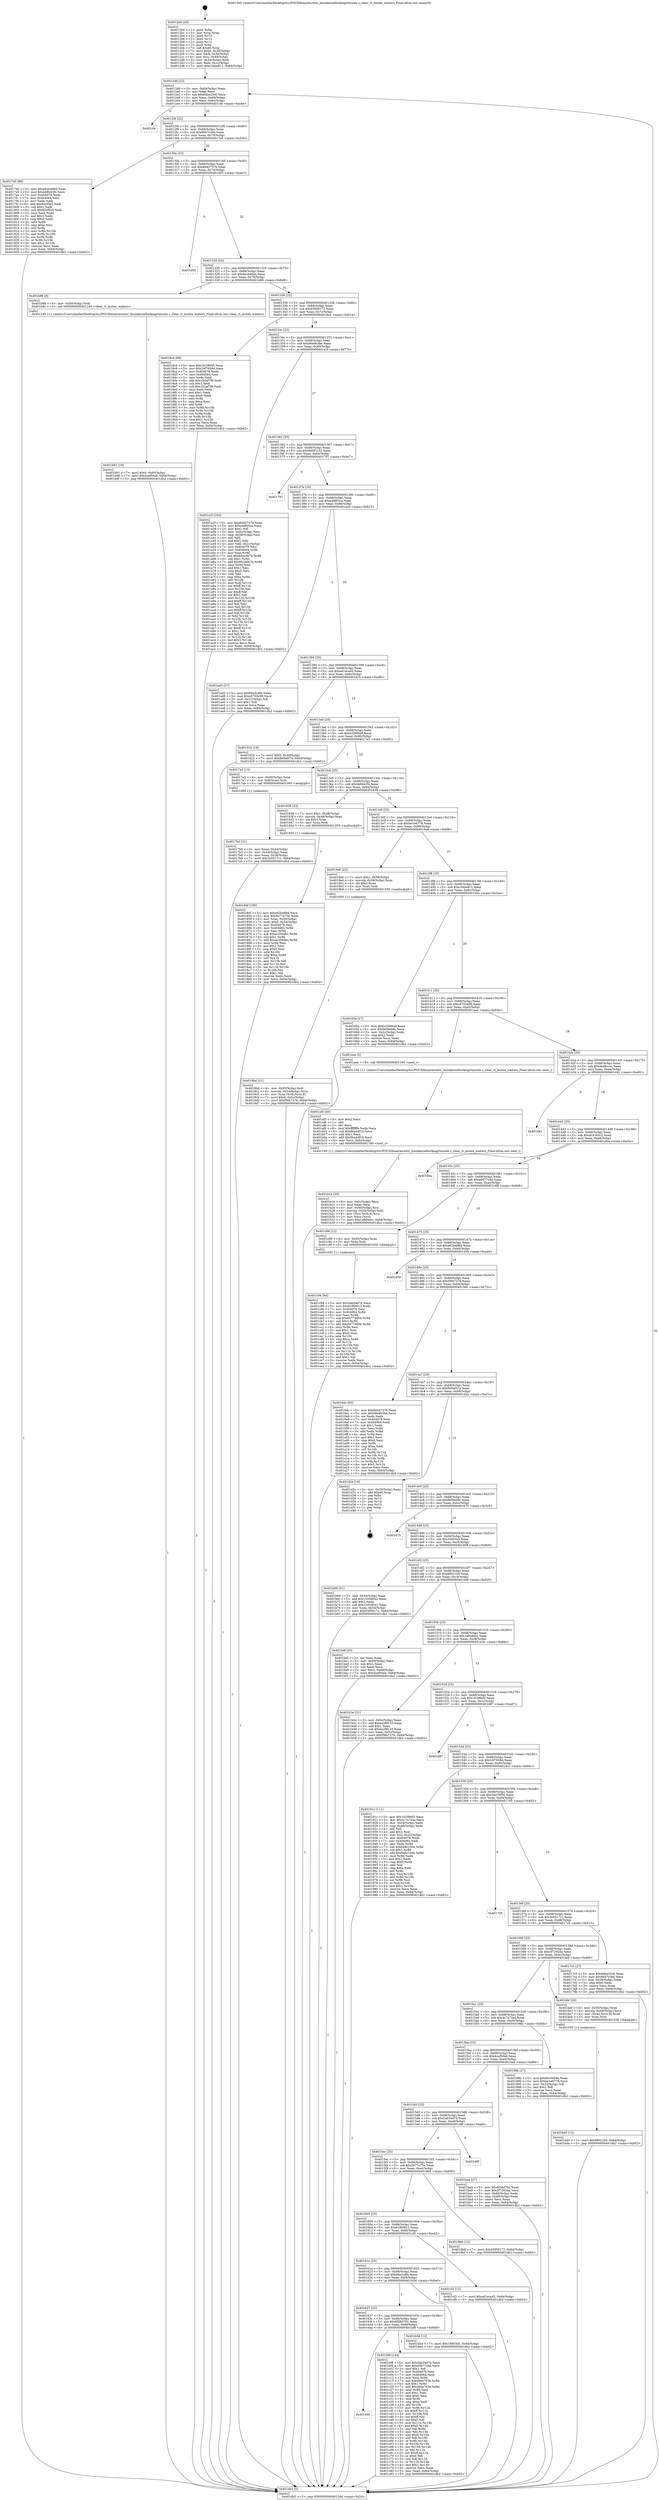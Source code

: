 digraph "0x4012b0" {
  label = "0x4012b0 (/mnt/c/Users/mathe/Desktop/tcc/POCII/binaries/extr_linuxkernellockingrtmutex.c_clear_rt_mutex_waiters_Final-ollvm.out::main(0))"
  labelloc = "t"
  node[shape=record]

  Entry [label="",width=0.3,height=0.3,shape=circle,fillcolor=black,style=filled]
  "0x4012dd" [label="{
     0x4012dd [23]\l
     | [instrs]\l
     &nbsp;&nbsp;0x4012dd \<+3\>: mov -0x64(%rbp),%eax\l
     &nbsp;&nbsp;0x4012e0 \<+2\>: mov %eax,%ecx\l
     &nbsp;&nbsp;0x4012e2 \<+6\>: sub $0x84be25c6,%ecx\l
     &nbsp;&nbsp;0x4012e8 \<+3\>: mov %eax,-0x68(%rbp)\l
     &nbsp;&nbsp;0x4012eb \<+3\>: mov %ecx,-0x6c(%rbp)\l
     &nbsp;&nbsp;0x4012ee \<+6\>: je 0000000000401cfe \<main+0xa4e\>\l
  }"]
  "0x401cfe" [label="{
     0x401cfe\l
  }", style=dashed]
  "0x4012f4" [label="{
     0x4012f4 [22]\l
     | [instrs]\l
     &nbsp;&nbsp;0x4012f4 \<+5\>: jmp 00000000004012f9 \<main+0x49\>\l
     &nbsp;&nbsp;0x4012f9 \<+3\>: mov -0x68(%rbp),%eax\l
     &nbsp;&nbsp;0x4012fc \<+5\>: sub $0x8647c3eb,%eax\l
     &nbsp;&nbsp;0x401301 \<+3\>: mov %eax,-0x70(%rbp)\l
     &nbsp;&nbsp;0x401304 \<+6\>: je 00000000004017e0 \<main+0x530\>\l
  }"]
  Exit [label="",width=0.3,height=0.3,shape=circle,fillcolor=black,style=filled,peripheries=2]
  "0x4017e0" [label="{
     0x4017e0 [88]\l
     | [instrs]\l
     &nbsp;&nbsp;0x4017e0 \<+5\>: mov $0xe62b488d,%eax\l
     &nbsp;&nbsp;0x4017e5 \<+5\>: mov $0xbb6b43fc,%ecx\l
     &nbsp;&nbsp;0x4017ea \<+7\>: mov 0x404078,%edx\l
     &nbsp;&nbsp;0x4017f1 \<+7\>: mov 0x404064,%esi\l
     &nbsp;&nbsp;0x4017f8 \<+2\>: mov %edx,%edi\l
     &nbsp;&nbsp;0x4017fa \<+6\>: add $0x92ef5e5,%edi\l
     &nbsp;&nbsp;0x401800 \<+3\>: sub $0x1,%edi\l
     &nbsp;&nbsp;0x401803 \<+6\>: sub $0x92ef5e5,%edi\l
     &nbsp;&nbsp;0x401809 \<+3\>: imul %edi,%edx\l
     &nbsp;&nbsp;0x40180c \<+3\>: and $0x1,%edx\l
     &nbsp;&nbsp;0x40180f \<+3\>: cmp $0x0,%edx\l
     &nbsp;&nbsp;0x401812 \<+4\>: sete %r8b\l
     &nbsp;&nbsp;0x401816 \<+3\>: cmp $0xa,%esi\l
     &nbsp;&nbsp;0x401819 \<+4\>: setl %r9b\l
     &nbsp;&nbsp;0x40181d \<+3\>: mov %r8b,%r10b\l
     &nbsp;&nbsp;0x401820 \<+3\>: and %r9b,%r10b\l
     &nbsp;&nbsp;0x401823 \<+3\>: xor %r9b,%r8b\l
     &nbsp;&nbsp;0x401826 \<+3\>: or %r8b,%r10b\l
     &nbsp;&nbsp;0x401829 \<+4\>: test $0x1,%r10b\l
     &nbsp;&nbsp;0x40182d \<+3\>: cmovne %ecx,%eax\l
     &nbsp;&nbsp;0x401830 \<+3\>: mov %eax,-0x64(%rbp)\l
     &nbsp;&nbsp;0x401833 \<+5\>: jmp 0000000000401db2 \<main+0xb02\>\l
  }"]
  "0x40130a" [label="{
     0x40130a [22]\l
     | [instrs]\l
     &nbsp;&nbsp;0x40130a \<+5\>: jmp 000000000040130f \<main+0x5f\>\l
     &nbsp;&nbsp;0x40130f \<+3\>: mov -0x68(%rbp),%eax\l
     &nbsp;&nbsp;0x401312 \<+5\>: sub $0x8d407378,%eax\l
     &nbsp;&nbsp;0x401317 \<+3\>: mov %eax,-0x74(%rbp)\l
     &nbsp;&nbsp;0x40131a \<+6\>: je 0000000000401d93 \<main+0xae3\>\l
  }"]
  "0x401c94" [label="{
     0x401c94 [94]\l
     | [instrs]\l
     &nbsp;&nbsp;0x401c94 \<+5\>: mov $0x5ab34d7d,%ecx\l
     &nbsp;&nbsp;0x401c99 \<+5\>: mov $0x61f60613,%edx\l
     &nbsp;&nbsp;0x401c9e \<+7\>: mov 0x404078,%esi\l
     &nbsp;&nbsp;0x401ca5 \<+8\>: mov 0x404064,%r8d\l
     &nbsp;&nbsp;0x401cad \<+3\>: mov %esi,%r9d\l
     &nbsp;&nbsp;0x401cb0 \<+7\>: sub $0x64774609,%r9d\l
     &nbsp;&nbsp;0x401cb7 \<+4\>: sub $0x1,%r9d\l
     &nbsp;&nbsp;0x401cbb \<+7\>: add $0x64774609,%r9d\l
     &nbsp;&nbsp;0x401cc2 \<+4\>: imul %r9d,%esi\l
     &nbsp;&nbsp;0x401cc6 \<+3\>: and $0x1,%esi\l
     &nbsp;&nbsp;0x401cc9 \<+3\>: cmp $0x0,%esi\l
     &nbsp;&nbsp;0x401ccc \<+4\>: sete %r10b\l
     &nbsp;&nbsp;0x401cd0 \<+4\>: cmp $0xa,%r8d\l
     &nbsp;&nbsp;0x401cd4 \<+4\>: setl %r11b\l
     &nbsp;&nbsp;0x401cd8 \<+3\>: mov %r10b,%bl\l
     &nbsp;&nbsp;0x401cdb \<+3\>: and %r11b,%bl\l
     &nbsp;&nbsp;0x401cde \<+3\>: xor %r11b,%r10b\l
     &nbsp;&nbsp;0x401ce1 \<+3\>: or %r10b,%bl\l
     &nbsp;&nbsp;0x401ce4 \<+3\>: test $0x1,%bl\l
     &nbsp;&nbsp;0x401ce7 \<+3\>: cmovne %edx,%ecx\l
     &nbsp;&nbsp;0x401cea \<+3\>: mov %ecx,-0x64(%rbp)\l
     &nbsp;&nbsp;0x401ced \<+5\>: jmp 0000000000401db2 \<main+0xb02\>\l
  }"]
  "0x401d93" [label="{
     0x401d93\l
  }", style=dashed]
  "0x401320" [label="{
     0x401320 [22]\l
     | [instrs]\l
     &nbsp;&nbsp;0x401320 \<+5\>: jmp 0000000000401325 \<main+0x75\>\l
     &nbsp;&nbsp;0x401325 \<+3\>: mov -0x68(%rbp),%eax\l
     &nbsp;&nbsp;0x401328 \<+5\>: sub $0x8ec0464a,%eax\l
     &nbsp;&nbsp;0x40132d \<+3\>: mov %eax,-0x78(%rbp)\l
     &nbsp;&nbsp;0x401330 \<+6\>: je 0000000000401b88 \<main+0x8d8\>\l
  }"]
  "0x401650" [label="{
     0x401650\l
  }", style=dashed]
  "0x401b88" [label="{
     0x401b88 [9]\l
     | [instrs]\l
     &nbsp;&nbsp;0x401b88 \<+4\>: mov -0x50(%rbp),%rdi\l
     &nbsp;&nbsp;0x401b8c \<+5\>: call 0000000000401240 \<clear_rt_mutex_waiters\>\l
     | [calls]\l
     &nbsp;&nbsp;0x401240 \{1\} (/mnt/c/Users/mathe/Desktop/tcc/POCII/binaries/extr_linuxkernellockingrtmutex.c_clear_rt_mutex_waiters_Final-ollvm.out::clear_rt_mutex_waiters)\l
  }"]
  "0x401336" [label="{
     0x401336 [22]\l
     | [instrs]\l
     &nbsp;&nbsp;0x401336 \<+5\>: jmp 000000000040133b \<main+0x8b\>\l
     &nbsp;&nbsp;0x40133b \<+3\>: mov -0x68(%rbp),%eax\l
     &nbsp;&nbsp;0x40133e \<+5\>: sub $0x93959172,%eax\l
     &nbsp;&nbsp;0x401343 \<+3\>: mov %eax,-0x7c(%rbp)\l
     &nbsp;&nbsp;0x401346 \<+6\>: je 00000000004018c4 \<main+0x614\>\l
  }"]
  "0x401bf8" [label="{
     0x401bf8 [144]\l
     | [instrs]\l
     &nbsp;&nbsp;0x401bf8 \<+5\>: mov $0x5ab34d7d,%eax\l
     &nbsp;&nbsp;0x401bfd \<+5\>: mov $0xe0877cdd,%ecx\l
     &nbsp;&nbsp;0x401c02 \<+2\>: mov $0x1,%dl\l
     &nbsp;&nbsp;0x401c04 \<+7\>: mov 0x404078,%esi\l
     &nbsp;&nbsp;0x401c0b \<+7\>: mov 0x404064,%edi\l
     &nbsp;&nbsp;0x401c12 \<+3\>: mov %esi,%r8d\l
     &nbsp;&nbsp;0x401c15 \<+7\>: sub $0x4b6e763e,%r8d\l
     &nbsp;&nbsp;0x401c1c \<+4\>: sub $0x1,%r8d\l
     &nbsp;&nbsp;0x401c20 \<+7\>: add $0x4b6e763e,%r8d\l
     &nbsp;&nbsp;0x401c27 \<+4\>: imul %r8d,%esi\l
     &nbsp;&nbsp;0x401c2b \<+3\>: and $0x1,%esi\l
     &nbsp;&nbsp;0x401c2e \<+3\>: cmp $0x0,%esi\l
     &nbsp;&nbsp;0x401c31 \<+4\>: sete %r9b\l
     &nbsp;&nbsp;0x401c35 \<+3\>: cmp $0xa,%edi\l
     &nbsp;&nbsp;0x401c38 \<+4\>: setl %r10b\l
     &nbsp;&nbsp;0x401c3c \<+3\>: mov %r9b,%r11b\l
     &nbsp;&nbsp;0x401c3f \<+4\>: xor $0xff,%r11b\l
     &nbsp;&nbsp;0x401c43 \<+3\>: mov %r10b,%bl\l
     &nbsp;&nbsp;0x401c46 \<+3\>: xor $0xff,%bl\l
     &nbsp;&nbsp;0x401c49 \<+3\>: xor $0x0,%dl\l
     &nbsp;&nbsp;0x401c4c \<+3\>: mov %r11b,%r14b\l
     &nbsp;&nbsp;0x401c4f \<+4\>: and $0x0,%r14b\l
     &nbsp;&nbsp;0x401c53 \<+3\>: and %dl,%r9b\l
     &nbsp;&nbsp;0x401c56 \<+3\>: mov %bl,%r15b\l
     &nbsp;&nbsp;0x401c59 \<+4\>: and $0x0,%r15b\l
     &nbsp;&nbsp;0x401c5d \<+3\>: and %dl,%r10b\l
     &nbsp;&nbsp;0x401c60 \<+3\>: or %r9b,%r14b\l
     &nbsp;&nbsp;0x401c63 \<+3\>: or %r10b,%r15b\l
     &nbsp;&nbsp;0x401c66 \<+3\>: xor %r15b,%r14b\l
     &nbsp;&nbsp;0x401c69 \<+3\>: or %bl,%r11b\l
     &nbsp;&nbsp;0x401c6c \<+4\>: xor $0xff,%r11b\l
     &nbsp;&nbsp;0x401c70 \<+3\>: or $0x0,%dl\l
     &nbsp;&nbsp;0x401c73 \<+3\>: and %dl,%r11b\l
     &nbsp;&nbsp;0x401c76 \<+3\>: or %r11b,%r14b\l
     &nbsp;&nbsp;0x401c79 \<+4\>: test $0x1,%r14b\l
     &nbsp;&nbsp;0x401c7d \<+3\>: cmovne %ecx,%eax\l
     &nbsp;&nbsp;0x401c80 \<+3\>: mov %eax,-0x64(%rbp)\l
     &nbsp;&nbsp;0x401c83 \<+5\>: jmp 0000000000401db2 \<main+0xb02\>\l
  }"]
  "0x4018c4" [label="{
     0x4018c4 [88]\l
     | [instrs]\l
     &nbsp;&nbsp;0x4018c4 \<+5\>: mov $0x1fc399d5,%eax\l
     &nbsp;&nbsp;0x4018c9 \<+5\>: mov $0x24f7658d,%ecx\l
     &nbsp;&nbsp;0x4018ce \<+7\>: mov 0x404078,%edx\l
     &nbsp;&nbsp;0x4018d5 \<+7\>: mov 0x404064,%esi\l
     &nbsp;&nbsp;0x4018dc \<+2\>: mov %edx,%edi\l
     &nbsp;&nbsp;0x4018de \<+6\>: add $0x1b2af7f6,%edi\l
     &nbsp;&nbsp;0x4018e4 \<+3\>: sub $0x1,%edi\l
     &nbsp;&nbsp;0x4018e7 \<+6\>: sub $0x1b2af7f6,%edi\l
     &nbsp;&nbsp;0x4018ed \<+3\>: imul %edi,%edx\l
     &nbsp;&nbsp;0x4018f0 \<+3\>: and $0x1,%edx\l
     &nbsp;&nbsp;0x4018f3 \<+3\>: cmp $0x0,%edx\l
     &nbsp;&nbsp;0x4018f6 \<+4\>: sete %r8b\l
     &nbsp;&nbsp;0x4018fa \<+3\>: cmp $0xa,%esi\l
     &nbsp;&nbsp;0x4018fd \<+4\>: setl %r9b\l
     &nbsp;&nbsp;0x401901 \<+3\>: mov %r8b,%r10b\l
     &nbsp;&nbsp;0x401904 \<+3\>: and %r9b,%r10b\l
     &nbsp;&nbsp;0x401907 \<+3\>: xor %r9b,%r8b\l
     &nbsp;&nbsp;0x40190a \<+3\>: or %r8b,%r10b\l
     &nbsp;&nbsp;0x40190d \<+4\>: test $0x1,%r10b\l
     &nbsp;&nbsp;0x401911 \<+3\>: cmovne %ecx,%eax\l
     &nbsp;&nbsp;0x401914 \<+3\>: mov %eax,-0x64(%rbp)\l
     &nbsp;&nbsp;0x401917 \<+5\>: jmp 0000000000401db2 \<main+0xb02\>\l
  }"]
  "0x40134c" [label="{
     0x40134c [22]\l
     | [instrs]\l
     &nbsp;&nbsp;0x40134c \<+5\>: jmp 0000000000401351 \<main+0xa1\>\l
     &nbsp;&nbsp;0x401351 \<+3\>: mov -0x68(%rbp),%eax\l
     &nbsp;&nbsp;0x401354 \<+5\>: sub $0x96e9b3be,%eax\l
     &nbsp;&nbsp;0x401359 \<+3\>: mov %eax,-0x80(%rbp)\l
     &nbsp;&nbsp;0x40135c \<+6\>: je 0000000000401a2f \<main+0x77f\>\l
  }"]
  "0x401bd3" [label="{
     0x401bd3 [12]\l
     | [instrs]\l
     &nbsp;&nbsp;0x401bd3 \<+7\>: movl $0x99021b0,-0x64(%rbp)\l
     &nbsp;&nbsp;0x401bda \<+5\>: jmp 0000000000401db2 \<main+0xb02\>\l
  }"]
  "0x401a2f" [label="{
     0x401a2f [164]\l
     | [instrs]\l
     &nbsp;&nbsp;0x401a2f \<+5\>: mov $0x8d407378,%eax\l
     &nbsp;&nbsp;0x401a34 \<+5\>: mov $0xa49f05ca,%ecx\l
     &nbsp;&nbsp;0x401a39 \<+2\>: mov $0x1,%dl\l
     &nbsp;&nbsp;0x401a3b \<+3\>: mov -0x5c(%rbp),%esi\l
     &nbsp;&nbsp;0x401a3e \<+3\>: cmp -0x58(%rbp),%esi\l
     &nbsp;&nbsp;0x401a41 \<+4\>: setl %dil\l
     &nbsp;&nbsp;0x401a45 \<+4\>: and $0x1,%dil\l
     &nbsp;&nbsp;0x401a49 \<+4\>: mov %dil,-0x21(%rbp)\l
     &nbsp;&nbsp;0x401a4d \<+7\>: mov 0x404078,%esi\l
     &nbsp;&nbsp;0x401a54 \<+8\>: mov 0x404064,%r8d\l
     &nbsp;&nbsp;0x401a5c \<+3\>: mov %esi,%r9d\l
     &nbsp;&nbsp;0x401a5f \<+7\>: sub $0x842a0b7b,%r9d\l
     &nbsp;&nbsp;0x401a66 \<+4\>: sub $0x1,%r9d\l
     &nbsp;&nbsp;0x401a6a \<+7\>: add $0x842a0b7b,%r9d\l
     &nbsp;&nbsp;0x401a71 \<+4\>: imul %r9d,%esi\l
     &nbsp;&nbsp;0x401a75 \<+3\>: and $0x1,%esi\l
     &nbsp;&nbsp;0x401a78 \<+3\>: cmp $0x0,%esi\l
     &nbsp;&nbsp;0x401a7b \<+4\>: sete %dil\l
     &nbsp;&nbsp;0x401a7f \<+4\>: cmp $0xa,%r8d\l
     &nbsp;&nbsp;0x401a83 \<+4\>: setl %r10b\l
     &nbsp;&nbsp;0x401a87 \<+3\>: mov %dil,%r11b\l
     &nbsp;&nbsp;0x401a8a \<+4\>: xor $0xff,%r11b\l
     &nbsp;&nbsp;0x401a8e \<+3\>: mov %r10b,%bl\l
     &nbsp;&nbsp;0x401a91 \<+3\>: xor $0xff,%bl\l
     &nbsp;&nbsp;0x401a94 \<+3\>: xor $0x1,%dl\l
     &nbsp;&nbsp;0x401a97 \<+3\>: mov %r11b,%r14b\l
     &nbsp;&nbsp;0x401a9a \<+4\>: and $0xff,%r14b\l
     &nbsp;&nbsp;0x401a9e \<+3\>: and %dl,%dil\l
     &nbsp;&nbsp;0x401aa1 \<+3\>: mov %bl,%r15b\l
     &nbsp;&nbsp;0x401aa4 \<+4\>: and $0xff,%r15b\l
     &nbsp;&nbsp;0x401aa8 \<+3\>: and %dl,%r10b\l
     &nbsp;&nbsp;0x401aab \<+3\>: or %dil,%r14b\l
     &nbsp;&nbsp;0x401aae \<+3\>: or %r10b,%r15b\l
     &nbsp;&nbsp;0x401ab1 \<+3\>: xor %r15b,%r14b\l
     &nbsp;&nbsp;0x401ab4 \<+3\>: or %bl,%r11b\l
     &nbsp;&nbsp;0x401ab7 \<+4\>: xor $0xff,%r11b\l
     &nbsp;&nbsp;0x401abb \<+3\>: or $0x1,%dl\l
     &nbsp;&nbsp;0x401abe \<+3\>: and %dl,%r11b\l
     &nbsp;&nbsp;0x401ac1 \<+3\>: or %r11b,%r14b\l
     &nbsp;&nbsp;0x401ac4 \<+4\>: test $0x1,%r14b\l
     &nbsp;&nbsp;0x401ac8 \<+3\>: cmovne %ecx,%eax\l
     &nbsp;&nbsp;0x401acb \<+3\>: mov %eax,-0x64(%rbp)\l
     &nbsp;&nbsp;0x401ace \<+5\>: jmp 0000000000401db2 \<main+0xb02\>\l
  }"]
  "0x401362" [label="{
     0x401362 [25]\l
     | [instrs]\l
     &nbsp;&nbsp;0x401362 \<+5\>: jmp 0000000000401367 \<main+0xb7\>\l
     &nbsp;&nbsp;0x401367 \<+3\>: mov -0x68(%rbp),%eax\l
     &nbsp;&nbsp;0x40136a \<+5\>: sub $0x9dd97c32,%eax\l
     &nbsp;&nbsp;0x40136f \<+6\>: mov %eax,-0x84(%rbp)\l
     &nbsp;&nbsp;0x401375 \<+6\>: je 0000000000401797 \<main+0x4e7\>\l
  }"]
  "0x401b91" [label="{
     0x401b91 [19]\l
     | [instrs]\l
     &nbsp;&nbsp;0x401b91 \<+7\>: movl $0x0,-0x60(%rbp)\l
     &nbsp;&nbsp;0x401b98 \<+7\>: movl $0x4caf50ab,-0x64(%rbp)\l
     &nbsp;&nbsp;0x401b9f \<+5\>: jmp 0000000000401db2 \<main+0xb02\>\l
  }"]
  "0x401797" [label="{
     0x401797\l
  }", style=dashed]
  "0x40137b" [label="{
     0x40137b [25]\l
     | [instrs]\l
     &nbsp;&nbsp;0x40137b \<+5\>: jmp 0000000000401380 \<main+0xd0\>\l
     &nbsp;&nbsp;0x401380 \<+3\>: mov -0x68(%rbp),%eax\l
     &nbsp;&nbsp;0x401383 \<+5\>: sub $0xa49f05ca,%eax\l
     &nbsp;&nbsp;0x401388 \<+6\>: mov %eax,-0x88(%rbp)\l
     &nbsp;&nbsp;0x40138e \<+6\>: je 0000000000401ad3 \<main+0x823\>\l
  }"]
  "0x401637" [label="{
     0x401637 [25]\l
     | [instrs]\l
     &nbsp;&nbsp;0x401637 \<+5\>: jmp 000000000040163c \<main+0x38c\>\l
     &nbsp;&nbsp;0x40163c \<+3\>: mov -0x68(%rbp),%eax\l
     &nbsp;&nbsp;0x40163f \<+5\>: sub $0x6f58d792,%eax\l
     &nbsp;&nbsp;0x401644 \<+6\>: mov %eax,-0xf8(%rbp)\l
     &nbsp;&nbsp;0x40164a \<+6\>: je 0000000000401bf8 \<main+0x948\>\l
  }"]
  "0x401ad3" [label="{
     0x401ad3 [27]\l
     | [instrs]\l
     &nbsp;&nbsp;0x401ad3 \<+5\>: mov $0x66a2cdfe,%eax\l
     &nbsp;&nbsp;0x401ad8 \<+5\>: mov $0xc6702e99,%ecx\l
     &nbsp;&nbsp;0x401add \<+3\>: mov -0x21(%rbp),%dl\l
     &nbsp;&nbsp;0x401ae0 \<+3\>: test $0x1,%dl\l
     &nbsp;&nbsp;0x401ae3 \<+3\>: cmovne %ecx,%eax\l
     &nbsp;&nbsp;0x401ae6 \<+3\>: mov %eax,-0x64(%rbp)\l
     &nbsp;&nbsp;0x401ae9 \<+5\>: jmp 0000000000401db2 \<main+0xb02\>\l
  }"]
  "0x401394" [label="{
     0x401394 [25]\l
     | [instrs]\l
     &nbsp;&nbsp;0x401394 \<+5\>: jmp 0000000000401399 \<main+0xe9\>\l
     &nbsp;&nbsp;0x401399 \<+3\>: mov -0x68(%rbp),%eax\l
     &nbsp;&nbsp;0x40139c \<+5\>: sub $0xad1eca45,%eax\l
     &nbsp;&nbsp;0x4013a1 \<+6\>: mov %eax,-0x8c(%rbp)\l
     &nbsp;&nbsp;0x4013a7 \<+6\>: je 0000000000401d1b \<main+0xa6b\>\l
  }"]
  "0x401b5d" [label="{
     0x401b5d [12]\l
     | [instrs]\l
     &nbsp;&nbsp;0x401b5d \<+7\>: movl $0x19d03a5,-0x64(%rbp)\l
     &nbsp;&nbsp;0x401b64 \<+5\>: jmp 0000000000401db2 \<main+0xb02\>\l
  }"]
  "0x401d1b" [label="{
     0x401d1b [19]\l
     | [instrs]\l
     &nbsp;&nbsp;0x401d1b \<+7\>: movl $0x0,-0x30(%rbp)\l
     &nbsp;&nbsp;0x401d22 \<+7\>: movl $0xfb0bd57a,-0x64(%rbp)\l
     &nbsp;&nbsp;0x401d29 \<+5\>: jmp 0000000000401db2 \<main+0xb02\>\l
  }"]
  "0x4013ad" [label="{
     0x4013ad [25]\l
     | [instrs]\l
     &nbsp;&nbsp;0x4013ad \<+5\>: jmp 00000000004013b2 \<main+0x102\>\l
     &nbsp;&nbsp;0x4013b2 \<+3\>: mov -0x68(%rbp),%eax\l
     &nbsp;&nbsp;0x4013b5 \<+5\>: sub $0xb256fda9,%eax\l
     &nbsp;&nbsp;0x4013ba \<+6\>: mov %eax,-0x90(%rbp)\l
     &nbsp;&nbsp;0x4013c0 \<+6\>: je 00000000004017a3 \<main+0x4f3\>\l
  }"]
  "0x40161e" [label="{
     0x40161e [25]\l
     | [instrs]\l
     &nbsp;&nbsp;0x40161e \<+5\>: jmp 0000000000401623 \<main+0x373\>\l
     &nbsp;&nbsp;0x401623 \<+3\>: mov -0x68(%rbp),%eax\l
     &nbsp;&nbsp;0x401626 \<+5\>: sub $0x66a2cdfe,%eax\l
     &nbsp;&nbsp;0x40162b \<+6\>: mov %eax,-0xf4(%rbp)\l
     &nbsp;&nbsp;0x401631 \<+6\>: je 0000000000401b5d \<main+0x8ad\>\l
  }"]
  "0x4017a3" [label="{
     0x4017a3 [13]\l
     | [instrs]\l
     &nbsp;&nbsp;0x4017a3 \<+4\>: mov -0x40(%rbp),%rax\l
     &nbsp;&nbsp;0x4017a7 \<+4\>: mov 0x8(%rax),%rdi\l
     &nbsp;&nbsp;0x4017ab \<+5\>: call 0000000000401060 \<atoi@plt\>\l
     | [calls]\l
     &nbsp;&nbsp;0x401060 \{1\} (unknown)\l
  }"]
  "0x4013c6" [label="{
     0x4013c6 [25]\l
     | [instrs]\l
     &nbsp;&nbsp;0x4013c6 \<+5\>: jmp 00000000004013cb \<main+0x11b\>\l
     &nbsp;&nbsp;0x4013cb \<+3\>: mov -0x68(%rbp),%eax\l
     &nbsp;&nbsp;0x4013ce \<+5\>: sub $0xbb6b43fc,%eax\l
     &nbsp;&nbsp;0x4013d3 \<+6\>: mov %eax,-0x94(%rbp)\l
     &nbsp;&nbsp;0x4013d9 \<+6\>: je 0000000000401838 \<main+0x588\>\l
  }"]
  "0x401cf2" [label="{
     0x401cf2 [12]\l
     | [instrs]\l
     &nbsp;&nbsp;0x401cf2 \<+7\>: movl $0xad1eca45,-0x64(%rbp)\l
     &nbsp;&nbsp;0x401cf9 \<+5\>: jmp 0000000000401db2 \<main+0xb02\>\l
  }"]
  "0x401838" [label="{
     0x401838 [23]\l
     | [instrs]\l
     &nbsp;&nbsp;0x401838 \<+7\>: movl $0x1,-0x48(%rbp)\l
     &nbsp;&nbsp;0x40183f \<+4\>: movslq -0x48(%rbp),%rax\l
     &nbsp;&nbsp;0x401843 \<+4\>: shl $0x3,%rax\l
     &nbsp;&nbsp;0x401847 \<+3\>: mov %rax,%rdi\l
     &nbsp;&nbsp;0x40184a \<+5\>: call 0000000000401050 \<malloc@plt\>\l
     | [calls]\l
     &nbsp;&nbsp;0x401050 \{1\} (unknown)\l
  }"]
  "0x4013df" [label="{
     0x4013df [25]\l
     | [instrs]\l
     &nbsp;&nbsp;0x4013df \<+5\>: jmp 00000000004013e4 \<main+0x134\>\l
     &nbsp;&nbsp;0x4013e4 \<+3\>: mov -0x68(%rbp),%eax\l
     &nbsp;&nbsp;0x4013e7 \<+5\>: sub $0xbe1e6778,%eax\l
     &nbsp;&nbsp;0x4013ec \<+6\>: mov %eax,-0x98(%rbp)\l
     &nbsp;&nbsp;0x4013f2 \<+6\>: je 00000000004019a6 \<main+0x6f6\>\l
  }"]
  "0x401b1b" [label="{
     0x401b1b [35]\l
     | [instrs]\l
     &nbsp;&nbsp;0x401b1b \<+6\>: mov -0xfc(%rbp),%ecx\l
     &nbsp;&nbsp;0x401b21 \<+3\>: imul %eax,%ecx\l
     &nbsp;&nbsp;0x401b24 \<+4\>: mov -0x50(%rbp),%rsi\l
     &nbsp;&nbsp;0x401b28 \<+4\>: movslq -0x54(%rbp),%rdi\l
     &nbsp;&nbsp;0x401b2c \<+4\>: mov (%rsi,%rdi,8),%rsi\l
     &nbsp;&nbsp;0x401b30 \<+2\>: mov %ecx,(%rsi)\l
     &nbsp;&nbsp;0x401b32 \<+7\>: movl $0x1a8d4dcc,-0x64(%rbp)\l
     &nbsp;&nbsp;0x401b39 \<+5\>: jmp 0000000000401db2 \<main+0xb02\>\l
  }"]
  "0x4019a6" [label="{
     0x4019a6 [23]\l
     | [instrs]\l
     &nbsp;&nbsp;0x4019a6 \<+7\>: movl $0x1,-0x58(%rbp)\l
     &nbsp;&nbsp;0x4019ad \<+4\>: movslq -0x58(%rbp),%rax\l
     &nbsp;&nbsp;0x4019b1 \<+4\>: shl $0x2,%rax\l
     &nbsp;&nbsp;0x4019b5 \<+3\>: mov %rax,%rdi\l
     &nbsp;&nbsp;0x4019b8 \<+5\>: call 0000000000401050 \<malloc@plt\>\l
     | [calls]\l
     &nbsp;&nbsp;0x401050 \{1\} (unknown)\l
  }"]
  "0x4013f8" [label="{
     0x4013f8 [25]\l
     | [instrs]\l
     &nbsp;&nbsp;0x4013f8 \<+5\>: jmp 00000000004013fd \<main+0x14d\>\l
     &nbsp;&nbsp;0x4013fd \<+3\>: mov -0x68(%rbp),%eax\l
     &nbsp;&nbsp;0x401400 \<+5\>: sub $0xc34be811,%eax\l
     &nbsp;&nbsp;0x401405 \<+6\>: mov %eax,-0x9c(%rbp)\l
     &nbsp;&nbsp;0x40140b \<+6\>: je 000000000040165a \<main+0x3aa\>\l
  }"]
  "0x401af3" [label="{
     0x401af3 [40]\l
     | [instrs]\l
     &nbsp;&nbsp;0x401af3 \<+5\>: mov $0x2,%ecx\l
     &nbsp;&nbsp;0x401af8 \<+1\>: cltd\l
     &nbsp;&nbsp;0x401af9 \<+2\>: idiv %ecx\l
     &nbsp;&nbsp;0x401afb \<+6\>: imul $0xfffffffe,%edx,%ecx\l
     &nbsp;&nbsp;0x401b01 \<+6\>: sub $0x8ba4df10,%ecx\l
     &nbsp;&nbsp;0x401b07 \<+3\>: add $0x1,%ecx\l
     &nbsp;&nbsp;0x401b0a \<+6\>: add $0x8ba4df10,%ecx\l
     &nbsp;&nbsp;0x401b10 \<+6\>: mov %ecx,-0xfc(%rbp)\l
     &nbsp;&nbsp;0x401b16 \<+5\>: call 0000000000401160 \<next_i\>\l
     | [calls]\l
     &nbsp;&nbsp;0x401160 \{1\} (/mnt/c/Users/mathe/Desktop/tcc/POCII/binaries/extr_linuxkernellockingrtmutex.c_clear_rt_mutex_waiters_Final-ollvm.out::next_i)\l
  }"]
  "0x40165a" [label="{
     0x40165a [27]\l
     | [instrs]\l
     &nbsp;&nbsp;0x40165a \<+5\>: mov $0xb256fda9,%eax\l
     &nbsp;&nbsp;0x40165f \<+5\>: mov $0xfe00e08e,%ecx\l
     &nbsp;&nbsp;0x401664 \<+3\>: mov -0x2c(%rbp),%edx\l
     &nbsp;&nbsp;0x401667 \<+3\>: cmp $0x2,%edx\l
     &nbsp;&nbsp;0x40166a \<+3\>: cmovne %ecx,%eax\l
     &nbsp;&nbsp;0x40166d \<+3\>: mov %eax,-0x64(%rbp)\l
     &nbsp;&nbsp;0x401670 \<+5\>: jmp 0000000000401db2 \<main+0xb02\>\l
  }"]
  "0x401411" [label="{
     0x401411 [25]\l
     | [instrs]\l
     &nbsp;&nbsp;0x401411 \<+5\>: jmp 0000000000401416 \<main+0x166\>\l
     &nbsp;&nbsp;0x401416 \<+3\>: mov -0x68(%rbp),%eax\l
     &nbsp;&nbsp;0x401419 \<+5\>: sub $0xc6702e99,%eax\l
     &nbsp;&nbsp;0x40141e \<+6\>: mov %eax,-0xa0(%rbp)\l
     &nbsp;&nbsp;0x401424 \<+6\>: je 0000000000401aee \<main+0x83e\>\l
  }"]
  "0x401db2" [label="{
     0x401db2 [5]\l
     | [instrs]\l
     &nbsp;&nbsp;0x401db2 \<+5\>: jmp 00000000004012dd \<main+0x2d\>\l
  }"]
  "0x4012b0" [label="{
     0x4012b0 [45]\l
     | [instrs]\l
     &nbsp;&nbsp;0x4012b0 \<+1\>: push %rbp\l
     &nbsp;&nbsp;0x4012b1 \<+3\>: mov %rsp,%rbp\l
     &nbsp;&nbsp;0x4012b4 \<+2\>: push %r15\l
     &nbsp;&nbsp;0x4012b6 \<+2\>: push %r14\l
     &nbsp;&nbsp;0x4012b8 \<+2\>: push %r12\l
     &nbsp;&nbsp;0x4012ba \<+1\>: push %rbx\l
     &nbsp;&nbsp;0x4012bb \<+7\>: sub $0xe0,%rsp\l
     &nbsp;&nbsp;0x4012c2 \<+7\>: movl $0x0,-0x30(%rbp)\l
     &nbsp;&nbsp;0x4012c9 \<+3\>: mov %edi,-0x34(%rbp)\l
     &nbsp;&nbsp;0x4012cc \<+4\>: mov %rsi,-0x40(%rbp)\l
     &nbsp;&nbsp;0x4012d0 \<+3\>: mov -0x34(%rbp),%edi\l
     &nbsp;&nbsp;0x4012d3 \<+3\>: mov %edi,-0x2c(%rbp)\l
     &nbsp;&nbsp;0x4012d6 \<+7\>: movl $0xc34be811,-0x64(%rbp)\l
  }"]
  "0x4017b0" [label="{
     0x4017b0 [21]\l
     | [instrs]\l
     &nbsp;&nbsp;0x4017b0 \<+3\>: mov %eax,-0x44(%rbp)\l
     &nbsp;&nbsp;0x4017b3 \<+3\>: mov -0x44(%rbp),%eax\l
     &nbsp;&nbsp;0x4017b6 \<+3\>: mov %eax,-0x28(%rbp)\l
     &nbsp;&nbsp;0x4017b9 \<+7\>: movl $0x3c0517c1,-0x64(%rbp)\l
     &nbsp;&nbsp;0x4017c0 \<+5\>: jmp 0000000000401db2 \<main+0xb02\>\l
  }"]
  "0x4019bd" [label="{
     0x4019bd [31]\l
     | [instrs]\l
     &nbsp;&nbsp;0x4019bd \<+4\>: mov -0x50(%rbp),%rdi\l
     &nbsp;&nbsp;0x4019c1 \<+4\>: movslq -0x54(%rbp),%rcx\l
     &nbsp;&nbsp;0x4019c5 \<+4\>: mov %rax,(%rdi,%rcx,8)\l
     &nbsp;&nbsp;0x4019c9 \<+7\>: movl $0x0,-0x5c(%rbp)\l
     &nbsp;&nbsp;0x4019d0 \<+7\>: movl $0xf56b7276,-0x64(%rbp)\l
     &nbsp;&nbsp;0x4019d7 \<+5\>: jmp 0000000000401db2 \<main+0xb02\>\l
  }"]
  "0x401aee" [label="{
     0x401aee [5]\l
     | [instrs]\l
     &nbsp;&nbsp;0x401aee \<+5\>: call 0000000000401160 \<next_i\>\l
     | [calls]\l
     &nbsp;&nbsp;0x401160 \{1\} (/mnt/c/Users/mathe/Desktop/tcc/POCII/binaries/extr_linuxkernellockingrtmutex.c_clear_rt_mutex_waiters_Final-ollvm.out::next_i)\l
  }"]
  "0x40142a" [label="{
     0x40142a [25]\l
     | [instrs]\l
     &nbsp;&nbsp;0x40142a \<+5\>: jmp 000000000040142f \<main+0x17f\>\l
     &nbsp;&nbsp;0x40142f \<+3\>: mov -0x68(%rbp),%eax\l
     &nbsp;&nbsp;0x401432 \<+5\>: sub $0xda48ccec,%eax\l
     &nbsp;&nbsp;0x401437 \<+6\>: mov %eax,-0xa4(%rbp)\l
     &nbsp;&nbsp;0x40143d \<+6\>: je 0000000000401d41 \<main+0xa91\>\l
  }"]
  "0x401605" [label="{
     0x401605 [25]\l
     | [instrs]\l
     &nbsp;&nbsp;0x401605 \<+5\>: jmp 000000000040160a \<main+0x35a\>\l
     &nbsp;&nbsp;0x40160a \<+3\>: mov -0x68(%rbp),%eax\l
     &nbsp;&nbsp;0x40160d \<+5\>: sub $0x61f60613,%eax\l
     &nbsp;&nbsp;0x401612 \<+6\>: mov %eax,-0xf0(%rbp)\l
     &nbsp;&nbsp;0x401618 \<+6\>: je 0000000000401cf2 \<main+0xa42\>\l
  }"]
  "0x401d41" [label="{
     0x401d41\l
  }", style=dashed]
  "0x401443" [label="{
     0x401443 [25]\l
     | [instrs]\l
     &nbsp;&nbsp;0x401443 \<+5\>: jmp 0000000000401448 \<main+0x198\>\l
     &nbsp;&nbsp;0x401448 \<+3\>: mov -0x68(%rbp),%eax\l
     &nbsp;&nbsp;0x40144b \<+5\>: sub $0xdc4345c2,%eax\l
     &nbsp;&nbsp;0x401450 \<+6\>: mov %eax,-0xa8(%rbp)\l
     &nbsp;&nbsp;0x401456 \<+6\>: je 0000000000401d0a \<main+0xa5a\>\l
  }"]
  "0x4018b8" [label="{
     0x4018b8 [12]\l
     | [instrs]\l
     &nbsp;&nbsp;0x4018b8 \<+7\>: movl $0x93959172,-0x64(%rbp)\l
     &nbsp;&nbsp;0x4018bf \<+5\>: jmp 0000000000401db2 \<main+0xb02\>\l
  }"]
  "0x401d0a" [label="{
     0x401d0a\l
  }", style=dashed]
  "0x40145c" [label="{
     0x40145c [25]\l
     | [instrs]\l
     &nbsp;&nbsp;0x40145c \<+5\>: jmp 0000000000401461 \<main+0x1b1\>\l
     &nbsp;&nbsp;0x401461 \<+3\>: mov -0x68(%rbp),%eax\l
     &nbsp;&nbsp;0x401464 \<+5\>: sub $0xe0877cdd,%eax\l
     &nbsp;&nbsp;0x401469 \<+6\>: mov %eax,-0xac(%rbp)\l
     &nbsp;&nbsp;0x40146f \<+6\>: je 0000000000401c88 \<main+0x9d8\>\l
  }"]
  "0x4015ec" [label="{
     0x4015ec [25]\l
     | [instrs]\l
     &nbsp;&nbsp;0x4015ec \<+5\>: jmp 00000000004015f1 \<main+0x341\>\l
     &nbsp;&nbsp;0x4015f1 \<+3\>: mov -0x68(%rbp),%eax\l
     &nbsp;&nbsp;0x4015f4 \<+5\>: sub $0x5b77e75e,%eax\l
     &nbsp;&nbsp;0x4015f9 \<+6\>: mov %eax,-0xec(%rbp)\l
     &nbsp;&nbsp;0x4015ff \<+6\>: je 00000000004018b8 \<main+0x608\>\l
  }"]
  "0x401c88" [label="{
     0x401c88 [12]\l
     | [instrs]\l
     &nbsp;&nbsp;0x401c88 \<+4\>: mov -0x50(%rbp),%rax\l
     &nbsp;&nbsp;0x401c8c \<+3\>: mov %rax,%rdi\l
     &nbsp;&nbsp;0x401c8f \<+5\>: call 0000000000401030 \<free@plt\>\l
     | [calls]\l
     &nbsp;&nbsp;0x401030 \{1\} (unknown)\l
  }"]
  "0x401475" [label="{
     0x401475 [25]\l
     | [instrs]\l
     &nbsp;&nbsp;0x401475 \<+5\>: jmp 000000000040147a \<main+0x1ca\>\l
     &nbsp;&nbsp;0x40147a \<+3\>: mov -0x68(%rbp),%eax\l
     &nbsp;&nbsp;0x40147d \<+5\>: sub $0xe62b488d,%eax\l
     &nbsp;&nbsp;0x401482 \<+6\>: mov %eax,-0xb0(%rbp)\l
     &nbsp;&nbsp;0x401488 \<+6\>: je 0000000000401d59 \<main+0xaa9\>\l
  }"]
  "0x401d9f" [label="{
     0x401d9f\l
  }", style=dashed]
  "0x401d59" [label="{
     0x401d59\l
  }", style=dashed]
  "0x40148e" [label="{
     0x40148e [25]\l
     | [instrs]\l
     &nbsp;&nbsp;0x40148e \<+5\>: jmp 0000000000401493 \<main+0x1e3\>\l
     &nbsp;&nbsp;0x401493 \<+3\>: mov -0x68(%rbp),%eax\l
     &nbsp;&nbsp;0x401496 \<+5\>: sub $0xf56b7276,%eax\l
     &nbsp;&nbsp;0x40149b \<+6\>: mov %eax,-0xb4(%rbp)\l
     &nbsp;&nbsp;0x4014a1 \<+6\>: je 00000000004019dc \<main+0x72c\>\l
  }"]
  "0x4015d3" [label="{
     0x4015d3 [25]\l
     | [instrs]\l
     &nbsp;&nbsp;0x4015d3 \<+5\>: jmp 00000000004015d8 \<main+0x328\>\l
     &nbsp;&nbsp;0x4015d8 \<+3\>: mov -0x68(%rbp),%eax\l
     &nbsp;&nbsp;0x4015db \<+5\>: sub $0x5ab34d7d,%eax\l
     &nbsp;&nbsp;0x4015e0 \<+6\>: mov %eax,-0xe8(%rbp)\l
     &nbsp;&nbsp;0x4015e6 \<+6\>: je 0000000000401d9f \<main+0xaef\>\l
  }"]
  "0x4019dc" [label="{
     0x4019dc [83]\l
     | [instrs]\l
     &nbsp;&nbsp;0x4019dc \<+5\>: mov $0x8d407378,%eax\l
     &nbsp;&nbsp;0x4019e1 \<+5\>: mov $0x96e9b3be,%ecx\l
     &nbsp;&nbsp;0x4019e6 \<+2\>: xor %edx,%edx\l
     &nbsp;&nbsp;0x4019e8 \<+7\>: mov 0x404078,%esi\l
     &nbsp;&nbsp;0x4019ef \<+7\>: mov 0x404064,%edi\l
     &nbsp;&nbsp;0x4019f6 \<+3\>: sub $0x1,%edx\l
     &nbsp;&nbsp;0x4019f9 \<+3\>: mov %esi,%r8d\l
     &nbsp;&nbsp;0x4019fc \<+3\>: add %edx,%r8d\l
     &nbsp;&nbsp;0x4019ff \<+4\>: imul %r8d,%esi\l
     &nbsp;&nbsp;0x401a03 \<+3\>: and $0x1,%esi\l
     &nbsp;&nbsp;0x401a06 \<+3\>: cmp $0x0,%esi\l
     &nbsp;&nbsp;0x401a09 \<+4\>: sete %r9b\l
     &nbsp;&nbsp;0x401a0d \<+3\>: cmp $0xa,%edi\l
     &nbsp;&nbsp;0x401a10 \<+4\>: setl %r10b\l
     &nbsp;&nbsp;0x401a14 \<+3\>: mov %r9b,%r11b\l
     &nbsp;&nbsp;0x401a17 \<+3\>: and %r10b,%r11b\l
     &nbsp;&nbsp;0x401a1a \<+3\>: xor %r10b,%r9b\l
     &nbsp;&nbsp;0x401a1d \<+3\>: or %r9b,%r11b\l
     &nbsp;&nbsp;0x401a20 \<+4\>: test $0x1,%r11b\l
     &nbsp;&nbsp;0x401a24 \<+3\>: cmovne %ecx,%eax\l
     &nbsp;&nbsp;0x401a27 \<+3\>: mov %eax,-0x64(%rbp)\l
     &nbsp;&nbsp;0x401a2a \<+5\>: jmp 0000000000401db2 \<main+0xb02\>\l
  }"]
  "0x4014a7" [label="{
     0x4014a7 [25]\l
     | [instrs]\l
     &nbsp;&nbsp;0x4014a7 \<+5\>: jmp 00000000004014ac \<main+0x1fc\>\l
     &nbsp;&nbsp;0x4014ac \<+3\>: mov -0x68(%rbp),%eax\l
     &nbsp;&nbsp;0x4014af \<+5\>: sub $0xfb0bd57a,%eax\l
     &nbsp;&nbsp;0x4014b4 \<+6\>: mov %eax,-0xb8(%rbp)\l
     &nbsp;&nbsp;0x4014ba \<+6\>: je 0000000000401d2e \<main+0xa7e\>\l
  }"]
  "0x401ba4" [label="{
     0x401ba4 [27]\l
     | [instrs]\l
     &nbsp;&nbsp;0x401ba4 \<+5\>: mov $0x6f58d792,%eax\l
     &nbsp;&nbsp;0x401ba9 \<+5\>: mov $0x3f7292da,%ecx\l
     &nbsp;&nbsp;0x401bae \<+3\>: mov -0x60(%rbp),%edx\l
     &nbsp;&nbsp;0x401bb1 \<+3\>: cmp -0x48(%rbp),%edx\l
     &nbsp;&nbsp;0x401bb4 \<+3\>: cmovl %ecx,%eax\l
     &nbsp;&nbsp;0x401bb7 \<+3\>: mov %eax,-0x64(%rbp)\l
     &nbsp;&nbsp;0x401bba \<+5\>: jmp 0000000000401db2 \<main+0xb02\>\l
  }"]
  "0x401d2e" [label="{
     0x401d2e [19]\l
     | [instrs]\l
     &nbsp;&nbsp;0x401d2e \<+3\>: mov -0x30(%rbp),%eax\l
     &nbsp;&nbsp;0x401d31 \<+7\>: add $0xe0,%rsp\l
     &nbsp;&nbsp;0x401d38 \<+1\>: pop %rbx\l
     &nbsp;&nbsp;0x401d39 \<+2\>: pop %r12\l
     &nbsp;&nbsp;0x401d3b \<+2\>: pop %r14\l
     &nbsp;&nbsp;0x401d3d \<+2\>: pop %r15\l
     &nbsp;&nbsp;0x401d3f \<+1\>: pop %rbp\l
     &nbsp;&nbsp;0x401d40 \<+1\>: ret\l
  }"]
  "0x4014c0" [label="{
     0x4014c0 [25]\l
     | [instrs]\l
     &nbsp;&nbsp;0x4014c0 \<+5\>: jmp 00000000004014c5 \<main+0x215\>\l
     &nbsp;&nbsp;0x4014c5 \<+3\>: mov -0x68(%rbp),%eax\l
     &nbsp;&nbsp;0x4014c8 \<+5\>: sub $0xfe00e08e,%eax\l
     &nbsp;&nbsp;0x4014cd \<+6\>: mov %eax,-0xbc(%rbp)\l
     &nbsp;&nbsp;0x4014d3 \<+6\>: je 0000000000401675 \<main+0x3c5\>\l
  }"]
  "0x4015ba" [label="{
     0x4015ba [25]\l
     | [instrs]\l
     &nbsp;&nbsp;0x4015ba \<+5\>: jmp 00000000004015bf \<main+0x30f\>\l
     &nbsp;&nbsp;0x4015bf \<+3\>: mov -0x68(%rbp),%eax\l
     &nbsp;&nbsp;0x4015c2 \<+5\>: sub $0x4caf50ab,%eax\l
     &nbsp;&nbsp;0x4015c7 \<+6\>: mov %eax,-0xe4(%rbp)\l
     &nbsp;&nbsp;0x4015cd \<+6\>: je 0000000000401ba4 \<main+0x8f4\>\l
  }"]
  "0x401675" [label="{
     0x401675\l
  }", style=dashed]
  "0x4014d9" [label="{
     0x4014d9 [25]\l
     | [instrs]\l
     &nbsp;&nbsp;0x4014d9 \<+5\>: jmp 00000000004014de \<main+0x22e\>\l
     &nbsp;&nbsp;0x4014de \<+3\>: mov -0x68(%rbp),%eax\l
     &nbsp;&nbsp;0x4014e1 \<+5\>: sub $0x19d03a5,%eax\l
     &nbsp;&nbsp;0x4014e6 \<+6\>: mov %eax,-0xc0(%rbp)\l
     &nbsp;&nbsp;0x4014ec \<+6\>: je 0000000000401b69 \<main+0x8b9\>\l
  }"]
  "0x40198b" [label="{
     0x40198b [27]\l
     | [instrs]\l
     &nbsp;&nbsp;0x40198b \<+5\>: mov $0x8ec0464a,%eax\l
     &nbsp;&nbsp;0x401990 \<+5\>: mov $0xbe1e6778,%ecx\l
     &nbsp;&nbsp;0x401995 \<+3\>: mov -0x22(%rbp),%dl\l
     &nbsp;&nbsp;0x401998 \<+3\>: test $0x1,%dl\l
     &nbsp;&nbsp;0x40199b \<+3\>: cmovne %ecx,%eax\l
     &nbsp;&nbsp;0x40199e \<+3\>: mov %eax,-0x64(%rbp)\l
     &nbsp;&nbsp;0x4019a1 \<+5\>: jmp 0000000000401db2 \<main+0xb02\>\l
  }"]
  "0x401b69" [label="{
     0x401b69 [31]\l
     | [instrs]\l
     &nbsp;&nbsp;0x401b69 \<+3\>: mov -0x54(%rbp),%eax\l
     &nbsp;&nbsp;0x401b6c \<+5\>: add $0x1545d042,%eax\l
     &nbsp;&nbsp;0x401b71 \<+3\>: add $0x1,%eax\l
     &nbsp;&nbsp;0x401b74 \<+5\>: sub $0x1545d042,%eax\l
     &nbsp;&nbsp;0x401b79 \<+3\>: mov %eax,-0x54(%rbp)\l
     &nbsp;&nbsp;0x401b7c \<+7\>: movl $0x93959172,-0x64(%rbp)\l
     &nbsp;&nbsp;0x401b83 \<+5\>: jmp 0000000000401db2 \<main+0xb02\>\l
  }"]
  "0x4014f2" [label="{
     0x4014f2 [25]\l
     | [instrs]\l
     &nbsp;&nbsp;0x4014f2 \<+5\>: jmp 00000000004014f7 \<main+0x247\>\l
     &nbsp;&nbsp;0x4014f7 \<+3\>: mov -0x68(%rbp),%eax\l
     &nbsp;&nbsp;0x4014fa \<+5\>: sub $0x99021b0,%eax\l
     &nbsp;&nbsp;0x4014ff \<+6\>: mov %eax,-0xc4(%rbp)\l
     &nbsp;&nbsp;0x401505 \<+6\>: je 0000000000401bdf \<main+0x92f\>\l
  }"]
  "0x4015a1" [label="{
     0x4015a1 [25]\l
     | [instrs]\l
     &nbsp;&nbsp;0x4015a1 \<+5\>: jmp 00000000004015a6 \<main+0x2f6\>\l
     &nbsp;&nbsp;0x4015a6 \<+3\>: mov -0x68(%rbp),%eax\l
     &nbsp;&nbsp;0x4015a9 \<+5\>: sub $0x4c7a72aa,%eax\l
     &nbsp;&nbsp;0x4015ae \<+6\>: mov %eax,-0xe0(%rbp)\l
     &nbsp;&nbsp;0x4015b4 \<+6\>: je 000000000040198b \<main+0x6db\>\l
  }"]
  "0x401bdf" [label="{
     0x401bdf [25]\l
     | [instrs]\l
     &nbsp;&nbsp;0x401bdf \<+2\>: xor %eax,%eax\l
     &nbsp;&nbsp;0x401be1 \<+3\>: mov -0x60(%rbp),%ecx\l
     &nbsp;&nbsp;0x401be4 \<+3\>: sub $0x1,%eax\l
     &nbsp;&nbsp;0x401be7 \<+2\>: sub %eax,%ecx\l
     &nbsp;&nbsp;0x401be9 \<+3\>: mov %ecx,-0x60(%rbp)\l
     &nbsp;&nbsp;0x401bec \<+7\>: movl $0x4caf50ab,-0x64(%rbp)\l
     &nbsp;&nbsp;0x401bf3 \<+5\>: jmp 0000000000401db2 \<main+0xb02\>\l
  }"]
  "0x40150b" [label="{
     0x40150b [25]\l
     | [instrs]\l
     &nbsp;&nbsp;0x40150b \<+5\>: jmp 0000000000401510 \<main+0x260\>\l
     &nbsp;&nbsp;0x401510 \<+3\>: mov -0x68(%rbp),%eax\l
     &nbsp;&nbsp;0x401513 \<+5\>: sub $0x1a8d4dcc,%eax\l
     &nbsp;&nbsp;0x401518 \<+6\>: mov %eax,-0xc8(%rbp)\l
     &nbsp;&nbsp;0x40151e \<+6\>: je 0000000000401b3e \<main+0x88e\>\l
  }"]
  "0x401bbf" [label="{
     0x401bbf [20]\l
     | [instrs]\l
     &nbsp;&nbsp;0x401bbf \<+4\>: mov -0x50(%rbp),%rax\l
     &nbsp;&nbsp;0x401bc3 \<+4\>: movslq -0x60(%rbp),%rcx\l
     &nbsp;&nbsp;0x401bc7 \<+4\>: mov (%rax,%rcx,8),%rax\l
     &nbsp;&nbsp;0x401bcb \<+3\>: mov %rax,%rdi\l
     &nbsp;&nbsp;0x401bce \<+5\>: call 0000000000401030 \<free@plt\>\l
     | [calls]\l
     &nbsp;&nbsp;0x401030 \{1\} (unknown)\l
  }"]
  "0x401b3e" [label="{
     0x401b3e [31]\l
     | [instrs]\l
     &nbsp;&nbsp;0x401b3e \<+3\>: mov -0x5c(%rbp),%eax\l
     &nbsp;&nbsp;0x401b41 \<+5\>: add $0xea28f133,%eax\l
     &nbsp;&nbsp;0x401b46 \<+3\>: add $0x1,%eax\l
     &nbsp;&nbsp;0x401b49 \<+5\>: sub $0xea28f133,%eax\l
     &nbsp;&nbsp;0x401b4e \<+3\>: mov %eax,-0x5c(%rbp)\l
     &nbsp;&nbsp;0x401b51 \<+7\>: movl $0xf56b7276,-0x64(%rbp)\l
     &nbsp;&nbsp;0x401b58 \<+5\>: jmp 0000000000401db2 \<main+0xb02\>\l
  }"]
  "0x401524" [label="{
     0x401524 [25]\l
     | [instrs]\l
     &nbsp;&nbsp;0x401524 \<+5\>: jmp 0000000000401529 \<main+0x279\>\l
     &nbsp;&nbsp;0x401529 \<+3\>: mov -0x68(%rbp),%eax\l
     &nbsp;&nbsp;0x40152c \<+5\>: sub $0x1fc399d5,%eax\l
     &nbsp;&nbsp;0x401531 \<+6\>: mov %eax,-0xcc(%rbp)\l
     &nbsp;&nbsp;0x401537 \<+6\>: je 0000000000401d87 \<main+0xad7\>\l
  }"]
  "0x40184f" [label="{
     0x40184f [105]\l
     | [instrs]\l
     &nbsp;&nbsp;0x40184f \<+5\>: mov $0xe62b488d,%ecx\l
     &nbsp;&nbsp;0x401854 \<+5\>: mov $0x5b77e75e,%edx\l
     &nbsp;&nbsp;0x401859 \<+4\>: mov %rax,-0x50(%rbp)\l
     &nbsp;&nbsp;0x40185d \<+7\>: movl $0x0,-0x54(%rbp)\l
     &nbsp;&nbsp;0x401864 \<+7\>: mov 0x404078,%esi\l
     &nbsp;&nbsp;0x40186b \<+8\>: mov 0x404064,%r8d\l
     &nbsp;&nbsp;0x401873 \<+3\>: mov %esi,%r9d\l
     &nbsp;&nbsp;0x401876 \<+7\>: sub $0xac350dbc,%r9d\l
     &nbsp;&nbsp;0x40187d \<+4\>: sub $0x1,%r9d\l
     &nbsp;&nbsp;0x401881 \<+7\>: add $0xac350dbc,%r9d\l
     &nbsp;&nbsp;0x401888 \<+4\>: imul %r9d,%esi\l
     &nbsp;&nbsp;0x40188c \<+3\>: and $0x1,%esi\l
     &nbsp;&nbsp;0x40188f \<+3\>: cmp $0x0,%esi\l
     &nbsp;&nbsp;0x401892 \<+4\>: sete %r10b\l
     &nbsp;&nbsp;0x401896 \<+4\>: cmp $0xa,%r8d\l
     &nbsp;&nbsp;0x40189a \<+4\>: setl %r11b\l
     &nbsp;&nbsp;0x40189e \<+3\>: mov %r10b,%bl\l
     &nbsp;&nbsp;0x4018a1 \<+3\>: and %r11b,%bl\l
     &nbsp;&nbsp;0x4018a4 \<+3\>: xor %r11b,%r10b\l
     &nbsp;&nbsp;0x4018a7 \<+3\>: or %r10b,%bl\l
     &nbsp;&nbsp;0x4018aa \<+3\>: test $0x1,%bl\l
     &nbsp;&nbsp;0x4018ad \<+3\>: cmovne %edx,%ecx\l
     &nbsp;&nbsp;0x4018b0 \<+3\>: mov %ecx,-0x64(%rbp)\l
     &nbsp;&nbsp;0x4018b3 \<+5\>: jmp 0000000000401db2 \<main+0xb02\>\l
  }"]
  "0x401d87" [label="{
     0x401d87\l
  }", style=dashed]
  "0x40153d" [label="{
     0x40153d [25]\l
     | [instrs]\l
     &nbsp;&nbsp;0x40153d \<+5\>: jmp 0000000000401542 \<main+0x292\>\l
     &nbsp;&nbsp;0x401542 \<+3\>: mov -0x68(%rbp),%eax\l
     &nbsp;&nbsp;0x401545 \<+5\>: sub $0x24f7658d,%eax\l
     &nbsp;&nbsp;0x40154a \<+6\>: mov %eax,-0xd0(%rbp)\l
     &nbsp;&nbsp;0x401550 \<+6\>: je 000000000040191c \<main+0x66c\>\l
  }"]
  "0x401588" [label="{
     0x401588 [25]\l
     | [instrs]\l
     &nbsp;&nbsp;0x401588 \<+5\>: jmp 000000000040158d \<main+0x2dd\>\l
     &nbsp;&nbsp;0x40158d \<+3\>: mov -0x68(%rbp),%eax\l
     &nbsp;&nbsp;0x401590 \<+5\>: sub $0x3f7292da,%eax\l
     &nbsp;&nbsp;0x401595 \<+6\>: mov %eax,-0xdc(%rbp)\l
     &nbsp;&nbsp;0x40159b \<+6\>: je 0000000000401bbf \<main+0x90f\>\l
  }"]
  "0x40191c" [label="{
     0x40191c [111]\l
     | [instrs]\l
     &nbsp;&nbsp;0x40191c \<+5\>: mov $0x1fc399d5,%eax\l
     &nbsp;&nbsp;0x401921 \<+5\>: mov $0x4c7a72aa,%ecx\l
     &nbsp;&nbsp;0x401926 \<+3\>: mov -0x54(%rbp),%edx\l
     &nbsp;&nbsp;0x401929 \<+3\>: cmp -0x48(%rbp),%edx\l
     &nbsp;&nbsp;0x40192c \<+4\>: setl %sil\l
     &nbsp;&nbsp;0x401930 \<+4\>: and $0x1,%sil\l
     &nbsp;&nbsp;0x401934 \<+4\>: mov %sil,-0x22(%rbp)\l
     &nbsp;&nbsp;0x401938 \<+7\>: mov 0x404078,%edx\l
     &nbsp;&nbsp;0x40193f \<+7\>: mov 0x404064,%edi\l
     &nbsp;&nbsp;0x401946 \<+3\>: mov %edx,%r8d\l
     &nbsp;&nbsp;0x401949 \<+7\>: sub $0x648c100e,%r8d\l
     &nbsp;&nbsp;0x401950 \<+4\>: sub $0x1,%r8d\l
     &nbsp;&nbsp;0x401954 \<+7\>: add $0x648c100e,%r8d\l
     &nbsp;&nbsp;0x40195b \<+4\>: imul %r8d,%edx\l
     &nbsp;&nbsp;0x40195f \<+3\>: and $0x1,%edx\l
     &nbsp;&nbsp;0x401962 \<+3\>: cmp $0x0,%edx\l
     &nbsp;&nbsp;0x401965 \<+4\>: sete %sil\l
     &nbsp;&nbsp;0x401969 \<+3\>: cmp $0xa,%edi\l
     &nbsp;&nbsp;0x40196c \<+4\>: setl %r9b\l
     &nbsp;&nbsp;0x401970 \<+3\>: mov %sil,%r10b\l
     &nbsp;&nbsp;0x401973 \<+3\>: and %r9b,%r10b\l
     &nbsp;&nbsp;0x401976 \<+3\>: xor %r9b,%sil\l
     &nbsp;&nbsp;0x401979 \<+3\>: or %sil,%r10b\l
     &nbsp;&nbsp;0x40197c \<+4\>: test $0x1,%r10b\l
     &nbsp;&nbsp;0x401980 \<+3\>: cmovne %ecx,%eax\l
     &nbsp;&nbsp;0x401983 \<+3\>: mov %eax,-0x64(%rbp)\l
     &nbsp;&nbsp;0x401986 \<+5\>: jmp 0000000000401db2 \<main+0xb02\>\l
  }"]
  "0x401556" [label="{
     0x401556 [25]\l
     | [instrs]\l
     &nbsp;&nbsp;0x401556 \<+5\>: jmp 000000000040155b \<main+0x2ab\>\l
     &nbsp;&nbsp;0x40155b \<+3\>: mov -0x68(%rbp),%eax\l
     &nbsp;&nbsp;0x40155e \<+5\>: sub $0x34a76f56,%eax\l
     &nbsp;&nbsp;0x401563 \<+6\>: mov %eax,-0xd4(%rbp)\l
     &nbsp;&nbsp;0x401569 \<+6\>: je 0000000000401705 \<main+0x455\>\l
  }"]
  "0x4017c5" [label="{
     0x4017c5 [27]\l
     | [instrs]\l
     &nbsp;&nbsp;0x4017c5 \<+5\>: mov $0x84be25c6,%eax\l
     &nbsp;&nbsp;0x4017ca \<+5\>: mov $0x8647c3eb,%ecx\l
     &nbsp;&nbsp;0x4017cf \<+3\>: mov -0x28(%rbp),%edx\l
     &nbsp;&nbsp;0x4017d2 \<+3\>: cmp $0x0,%edx\l
     &nbsp;&nbsp;0x4017d5 \<+3\>: cmove %ecx,%eax\l
     &nbsp;&nbsp;0x4017d8 \<+3\>: mov %eax,-0x64(%rbp)\l
     &nbsp;&nbsp;0x4017db \<+5\>: jmp 0000000000401db2 \<main+0xb02\>\l
  }"]
  "0x401705" [label="{
     0x401705\l
  }", style=dashed]
  "0x40156f" [label="{
     0x40156f [25]\l
     | [instrs]\l
     &nbsp;&nbsp;0x40156f \<+5\>: jmp 0000000000401574 \<main+0x2c4\>\l
     &nbsp;&nbsp;0x401574 \<+3\>: mov -0x68(%rbp),%eax\l
     &nbsp;&nbsp;0x401577 \<+5\>: sub $0x3c0517c1,%eax\l
     &nbsp;&nbsp;0x40157c \<+6\>: mov %eax,-0xd8(%rbp)\l
     &nbsp;&nbsp;0x401582 \<+6\>: je 00000000004017c5 \<main+0x515\>\l
  }"]
  Entry -> "0x4012b0" [label=" 1"]
  "0x4012dd" -> "0x401cfe" [label=" 0"]
  "0x4012dd" -> "0x4012f4" [label=" 33"]
  "0x401d2e" -> Exit [label=" 1"]
  "0x4012f4" -> "0x4017e0" [label=" 1"]
  "0x4012f4" -> "0x40130a" [label=" 32"]
  "0x401d1b" -> "0x401db2" [label=" 1"]
  "0x40130a" -> "0x401d93" [label=" 0"]
  "0x40130a" -> "0x401320" [label=" 32"]
  "0x401cf2" -> "0x401db2" [label=" 1"]
  "0x401320" -> "0x401b88" [label=" 1"]
  "0x401320" -> "0x401336" [label=" 31"]
  "0x401c94" -> "0x401db2" [label=" 1"]
  "0x401336" -> "0x4018c4" [label=" 2"]
  "0x401336" -> "0x40134c" [label=" 29"]
  "0x401c88" -> "0x401c94" [label=" 1"]
  "0x40134c" -> "0x401a2f" [label=" 2"]
  "0x40134c" -> "0x401362" [label=" 27"]
  "0x401637" -> "0x401650" [label=" 0"]
  "0x401362" -> "0x401797" [label=" 0"]
  "0x401362" -> "0x40137b" [label=" 27"]
  "0x401637" -> "0x401bf8" [label=" 1"]
  "0x40137b" -> "0x401ad3" [label=" 2"]
  "0x40137b" -> "0x401394" [label=" 25"]
  "0x401bf8" -> "0x401db2" [label=" 1"]
  "0x401394" -> "0x401d1b" [label=" 1"]
  "0x401394" -> "0x4013ad" [label=" 24"]
  "0x401bdf" -> "0x401db2" [label=" 1"]
  "0x4013ad" -> "0x4017a3" [label=" 1"]
  "0x4013ad" -> "0x4013c6" [label=" 23"]
  "0x401bbf" -> "0x401bd3" [label=" 1"]
  "0x4013c6" -> "0x401838" [label=" 1"]
  "0x4013c6" -> "0x4013df" [label=" 22"]
  "0x401ba4" -> "0x401db2" [label=" 2"]
  "0x4013df" -> "0x4019a6" [label=" 1"]
  "0x4013df" -> "0x4013f8" [label=" 21"]
  "0x401b88" -> "0x401b91" [label=" 1"]
  "0x4013f8" -> "0x40165a" [label=" 1"]
  "0x4013f8" -> "0x401411" [label=" 20"]
  "0x40165a" -> "0x401db2" [label=" 1"]
  "0x4012b0" -> "0x4012dd" [label=" 1"]
  "0x401db2" -> "0x4012dd" [label=" 32"]
  "0x4017a3" -> "0x4017b0" [label=" 1"]
  "0x4017b0" -> "0x401db2" [label=" 1"]
  "0x401b69" -> "0x401db2" [label=" 1"]
  "0x401411" -> "0x401aee" [label=" 1"]
  "0x401411" -> "0x40142a" [label=" 19"]
  "0x401b5d" -> "0x401db2" [label=" 1"]
  "0x40142a" -> "0x401d41" [label=" 0"]
  "0x40142a" -> "0x401443" [label=" 19"]
  "0x40161e" -> "0x401637" [label=" 1"]
  "0x401443" -> "0x401d0a" [label=" 0"]
  "0x401443" -> "0x40145c" [label=" 19"]
  "0x40161e" -> "0x401b5d" [label=" 1"]
  "0x40145c" -> "0x401c88" [label=" 1"]
  "0x40145c" -> "0x401475" [label=" 18"]
  "0x401605" -> "0x40161e" [label=" 2"]
  "0x401475" -> "0x401d59" [label=" 0"]
  "0x401475" -> "0x40148e" [label=" 18"]
  "0x401605" -> "0x401cf2" [label=" 1"]
  "0x40148e" -> "0x4019dc" [label=" 2"]
  "0x40148e" -> "0x4014a7" [label=" 16"]
  "0x401b3e" -> "0x401db2" [label=" 1"]
  "0x4014a7" -> "0x401d2e" [label=" 1"]
  "0x4014a7" -> "0x4014c0" [label=" 15"]
  "0x401b1b" -> "0x401db2" [label=" 1"]
  "0x4014c0" -> "0x401675" [label=" 0"]
  "0x4014c0" -> "0x4014d9" [label=" 15"]
  "0x401aee" -> "0x401af3" [label=" 1"]
  "0x4014d9" -> "0x401b69" [label=" 1"]
  "0x4014d9" -> "0x4014f2" [label=" 14"]
  "0x401ad3" -> "0x401db2" [label=" 2"]
  "0x4014f2" -> "0x401bdf" [label=" 1"]
  "0x4014f2" -> "0x40150b" [label=" 13"]
  "0x4019dc" -> "0x401db2" [label=" 2"]
  "0x40150b" -> "0x401b3e" [label=" 1"]
  "0x40150b" -> "0x401524" [label=" 12"]
  "0x4019bd" -> "0x401db2" [label=" 1"]
  "0x401524" -> "0x401d87" [label=" 0"]
  "0x401524" -> "0x40153d" [label=" 12"]
  "0x40198b" -> "0x401db2" [label=" 2"]
  "0x40153d" -> "0x40191c" [label=" 2"]
  "0x40153d" -> "0x401556" [label=" 10"]
  "0x40191c" -> "0x401db2" [label=" 2"]
  "0x401556" -> "0x401705" [label=" 0"]
  "0x401556" -> "0x40156f" [label=" 10"]
  "0x4018c4" -> "0x401db2" [label=" 2"]
  "0x40156f" -> "0x4017c5" [label=" 1"]
  "0x40156f" -> "0x401588" [label=" 9"]
  "0x4017c5" -> "0x401db2" [label=" 1"]
  "0x4017e0" -> "0x401db2" [label=" 1"]
  "0x401838" -> "0x40184f" [label=" 1"]
  "0x40184f" -> "0x401db2" [label=" 1"]
  "0x4019a6" -> "0x4019bd" [label=" 1"]
  "0x401588" -> "0x401bbf" [label=" 1"]
  "0x401588" -> "0x4015a1" [label=" 8"]
  "0x401a2f" -> "0x401db2" [label=" 2"]
  "0x4015a1" -> "0x40198b" [label=" 2"]
  "0x4015a1" -> "0x4015ba" [label=" 6"]
  "0x401af3" -> "0x401b1b" [label=" 1"]
  "0x4015ba" -> "0x401ba4" [label=" 2"]
  "0x4015ba" -> "0x4015d3" [label=" 4"]
  "0x401b91" -> "0x401db2" [label=" 1"]
  "0x4015d3" -> "0x401d9f" [label=" 0"]
  "0x4015d3" -> "0x4015ec" [label=" 4"]
  "0x401bd3" -> "0x401db2" [label=" 1"]
  "0x4015ec" -> "0x4018b8" [label=" 1"]
  "0x4015ec" -> "0x401605" [label=" 3"]
  "0x4018b8" -> "0x401db2" [label=" 1"]
}
